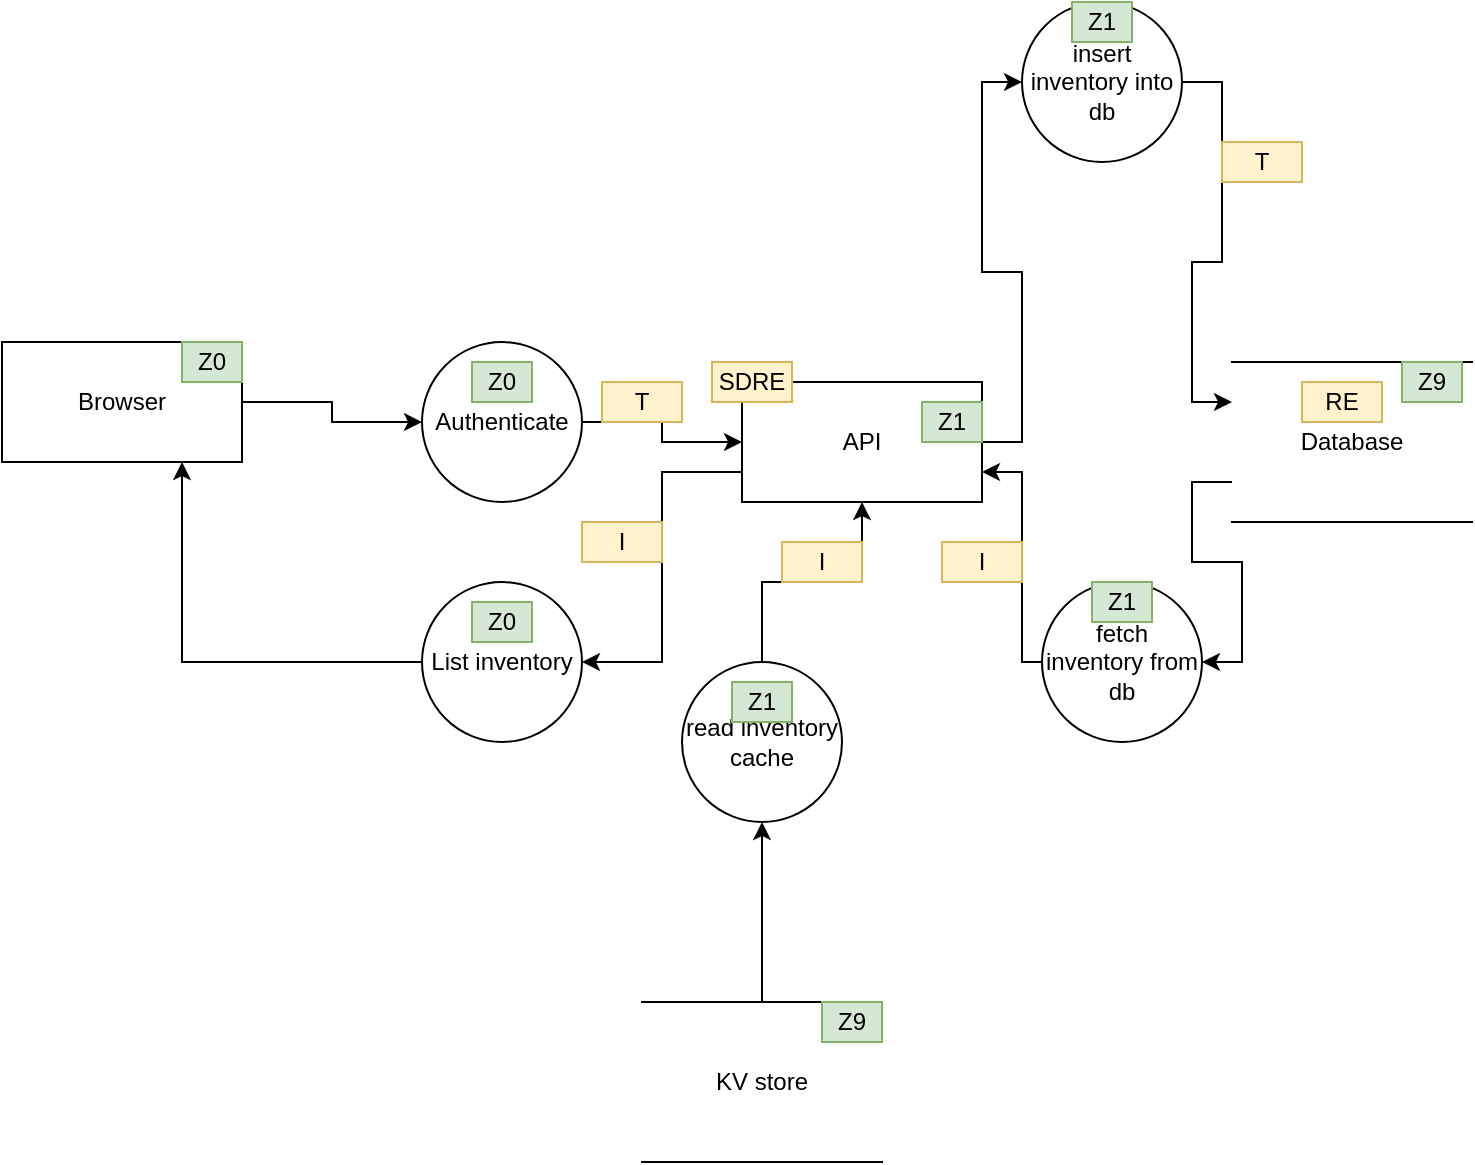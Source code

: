 <mxfile version="13.5.1" type="device"><diagram id="mxVGeZPcSN8p0jkKIV3h" name="Page-1"><mxGraphModel dx="910" dy="680" grid="1" gridSize="10" guides="1" tooltips="1" connect="1" arrows="1" fold="1" page="1" pageScale="1" pageWidth="850" pageHeight="1100" math="0" shadow="0"><root><mxCell id="0"/><mxCell id="1" parent="0"/><mxCell id="X9lThrXeacAWwsf6QYFT-6" style="edgeStyle=orthogonalEdgeStyle;rounded=0;orthogonalLoop=1;jettySize=auto;html=1;exitX=1;exitY=0.5;exitDx=0;exitDy=0;entryX=0;entryY=0.5;entryDx=0;entryDy=0;" parent="1" source="X9lThrXeacAWwsf6QYFT-1" target="X9lThrXeacAWwsf6QYFT-2" edge="1"><mxGeometry relative="1" as="geometry"/></mxCell><mxCell id="X9lThrXeacAWwsf6QYFT-1" value="Browser" style="rounded=0;whiteSpace=wrap;html=1;" parent="1" vertex="1"><mxGeometry x="100" y="250" width="120" height="60" as="geometry"/></mxCell><mxCell id="X9lThrXeacAWwsf6QYFT-7" style="edgeStyle=orthogonalEdgeStyle;rounded=0;orthogonalLoop=1;jettySize=auto;html=1;exitX=1;exitY=0.5;exitDx=0;exitDy=0;entryX=0;entryY=0.5;entryDx=0;entryDy=0;" parent="1" source="X9lThrXeacAWwsf6QYFT-2" target="X9lThrXeacAWwsf6QYFT-4" edge="1"><mxGeometry relative="1" as="geometry"/></mxCell><mxCell id="X9lThrXeacAWwsf6QYFT-2" value="Authenticate" style="ellipse;whiteSpace=wrap;html=1;aspect=fixed;" parent="1" vertex="1"><mxGeometry x="310" y="250" width="80" height="80" as="geometry"/></mxCell><mxCell id="X9lThrXeacAWwsf6QYFT-11" style="edgeStyle=orthogonalEdgeStyle;rounded=0;orthogonalLoop=1;jettySize=auto;html=1;exitX=0;exitY=0.75;exitDx=0;exitDy=0;entryX=1;entryY=0.5;entryDx=0;entryDy=0;" parent="1" source="X9lThrXeacAWwsf6QYFT-3" target="RZ1CnQDrGwNfRQLbt5ZH-14" edge="1"><mxGeometry relative="1" as="geometry"/></mxCell><mxCell id="X9lThrXeacAWwsf6QYFT-3" value="Database" style="shape=partialRectangle;whiteSpace=wrap;html=1;left=0;right=0;fillColor=none;" parent="1" vertex="1"><mxGeometry x="715" y="260" width="120" height="80" as="geometry"/></mxCell><mxCell id="X9lThrXeacAWwsf6QYFT-8" style="edgeStyle=orthogonalEdgeStyle;rounded=0;orthogonalLoop=1;jettySize=auto;html=1;exitX=1;exitY=0.5;exitDx=0;exitDy=0;entryX=0;entryY=0.5;entryDx=0;entryDy=0;" parent="1" source="X9lThrXeacAWwsf6QYFT-4" target="RZ1CnQDrGwNfRQLbt5ZH-16" edge="1"><mxGeometry relative="1" as="geometry"/></mxCell><mxCell id="X9lThrXeacAWwsf6QYFT-12" style="edgeStyle=orthogonalEdgeStyle;rounded=0;orthogonalLoop=1;jettySize=auto;html=1;exitX=0;exitY=0.75;exitDx=0;exitDy=0;entryX=1;entryY=0.5;entryDx=0;entryDy=0;" parent="1" source="X9lThrXeacAWwsf6QYFT-4" target="X9lThrXeacAWwsf6QYFT-5" edge="1"><mxGeometry relative="1" as="geometry"/></mxCell><mxCell id="X9lThrXeacAWwsf6QYFT-4" value="API" style="rounded=0;whiteSpace=wrap;html=1;" parent="1" vertex="1"><mxGeometry x="470" y="270" width="120" height="60" as="geometry"/></mxCell><mxCell id="X9lThrXeacAWwsf6QYFT-13" style="edgeStyle=orthogonalEdgeStyle;rounded=0;orthogonalLoop=1;jettySize=auto;html=1;exitX=0;exitY=0.5;exitDx=0;exitDy=0;entryX=0.75;entryY=1;entryDx=0;entryDy=0;" parent="1" source="X9lThrXeacAWwsf6QYFT-5" target="X9lThrXeacAWwsf6QYFT-1" edge="1"><mxGeometry relative="1" as="geometry"/></mxCell><mxCell id="X9lThrXeacAWwsf6QYFT-5" value="List inventory" style="ellipse;whiteSpace=wrap;html=1;aspect=fixed;" parent="1" vertex="1"><mxGeometry x="310" y="370" width="80" height="80" as="geometry"/></mxCell><mxCell id="X9lThrXeacAWwsf6QYFT-14" value="Z0" style="text;html=1;strokeColor=#82b366;fillColor=#d5e8d4;align=center;verticalAlign=middle;whiteSpace=wrap;overflow=hidden;" parent="1" vertex="1"><mxGeometry x="190" y="250" width="30" height="20" as="geometry"/></mxCell><mxCell id="X9lThrXeacAWwsf6QYFT-15" value="Z0" style="text;html=1;strokeColor=#82b366;fillColor=#d5e8d4;align=center;verticalAlign=middle;whiteSpace=wrap;overflow=hidden;" parent="1" vertex="1"><mxGeometry x="335" y="260" width="30" height="20" as="geometry"/></mxCell><mxCell id="X9lThrXeacAWwsf6QYFT-16" value="Z0" style="text;html=1;strokeColor=#82b366;fillColor=#d5e8d4;align=center;verticalAlign=middle;whiteSpace=wrap;overflow=hidden;" parent="1" vertex="1"><mxGeometry x="335" y="380" width="30" height="20" as="geometry"/></mxCell><mxCell id="X9lThrXeacAWwsf6QYFT-17" value="Z1" style="text;html=1;strokeColor=#82b366;fillColor=#d5e8d4;align=center;verticalAlign=middle;whiteSpace=wrap;overflow=hidden;" parent="1" vertex="1"><mxGeometry x="560" y="280" width="30" height="20" as="geometry"/></mxCell><mxCell id="X9lThrXeacAWwsf6QYFT-18" value="Z9" style="text;html=1;strokeColor=#82b366;fillColor=#d5e8d4;align=center;verticalAlign=middle;whiteSpace=wrap;overflow=hidden;" parent="1" vertex="1"><mxGeometry x="800" y="260" width="30" height="20" as="geometry"/></mxCell><mxCell id="RZ1CnQDrGwNfRQLbt5ZH-10" style="edgeStyle=orthogonalEdgeStyle;rounded=0;orthogonalLoop=1;jettySize=auto;html=1;exitX=0.5;exitY=0;exitDx=0;exitDy=0;" edge="1" parent="1" source="RZ1CnQDrGwNfRQLbt5ZH-7" target="X9lThrXeacAWwsf6QYFT-4"><mxGeometry relative="1" as="geometry"/></mxCell><mxCell id="RZ1CnQDrGwNfRQLbt5ZH-7" value="read inventory cache" style="ellipse;whiteSpace=wrap;html=1;aspect=fixed;" vertex="1" parent="1"><mxGeometry x="440" y="410" width="80" height="80" as="geometry"/></mxCell><mxCell id="RZ1CnQDrGwNfRQLbt5ZH-9" style="edgeStyle=orthogonalEdgeStyle;rounded=0;orthogonalLoop=1;jettySize=auto;html=1;exitX=0.5;exitY=0;exitDx=0;exitDy=0;entryX=0.5;entryY=1;entryDx=0;entryDy=0;" edge="1" parent="1" source="RZ1CnQDrGwNfRQLbt5ZH-8" target="RZ1CnQDrGwNfRQLbt5ZH-7"><mxGeometry relative="1" as="geometry"/></mxCell><mxCell id="RZ1CnQDrGwNfRQLbt5ZH-8" value="KV store" style="shape=partialRectangle;whiteSpace=wrap;html=1;left=0;right=0;fillColor=none;" vertex="1" parent="1"><mxGeometry x="420" y="580" width="120" height="80" as="geometry"/></mxCell><mxCell id="RZ1CnQDrGwNfRQLbt5ZH-11" value="Z9" style="text;html=1;strokeColor=#82b366;fillColor=#d5e8d4;align=center;verticalAlign=middle;whiteSpace=wrap;overflow=hidden;" vertex="1" parent="1"><mxGeometry x="510" y="580" width="30" height="20" as="geometry"/></mxCell><mxCell id="RZ1CnQDrGwNfRQLbt5ZH-12" value="Z1" style="text;html=1;strokeColor=#82b366;fillColor=#d5e8d4;align=center;verticalAlign=middle;whiteSpace=wrap;overflow=hidden;" vertex="1" parent="1"><mxGeometry x="465" y="420" width="30" height="20" as="geometry"/></mxCell><mxCell id="RZ1CnQDrGwNfRQLbt5ZH-15" style="edgeStyle=orthogonalEdgeStyle;rounded=0;orthogonalLoop=1;jettySize=auto;html=1;exitX=0;exitY=0.5;exitDx=0;exitDy=0;entryX=1;entryY=0.75;entryDx=0;entryDy=0;" edge="1" parent="1" source="RZ1CnQDrGwNfRQLbt5ZH-14" target="X9lThrXeacAWwsf6QYFT-4"><mxGeometry relative="1" as="geometry"><Array as="points"><mxPoint x="610" y="315"/></Array></mxGeometry></mxCell><mxCell id="RZ1CnQDrGwNfRQLbt5ZH-14" value="fetch inventory from db" style="ellipse;whiteSpace=wrap;html=1;aspect=fixed;" vertex="1" parent="1"><mxGeometry x="620" y="370" width="80" height="80" as="geometry"/></mxCell><mxCell id="RZ1CnQDrGwNfRQLbt5ZH-17" style="edgeStyle=orthogonalEdgeStyle;rounded=0;orthogonalLoop=1;jettySize=auto;html=1;exitX=1;exitY=0.5;exitDx=0;exitDy=0;entryX=0;entryY=0.25;entryDx=0;entryDy=0;" edge="1" parent="1" source="RZ1CnQDrGwNfRQLbt5ZH-16" target="X9lThrXeacAWwsf6QYFT-3"><mxGeometry relative="1" as="geometry"/></mxCell><mxCell id="RZ1CnQDrGwNfRQLbt5ZH-16" value="insert inventory into db" style="ellipse;whiteSpace=wrap;html=1;aspect=fixed;" vertex="1" parent="1"><mxGeometry x="610" y="80" width="80" height="80" as="geometry"/></mxCell><mxCell id="RZ1CnQDrGwNfRQLbt5ZH-18" value="Z1" style="text;html=1;strokeColor=#82b366;fillColor=#d5e8d4;align=center;verticalAlign=middle;whiteSpace=wrap;overflow=hidden;" vertex="1" parent="1"><mxGeometry x="635" y="80" width="30" height="20" as="geometry"/></mxCell><mxCell id="RZ1CnQDrGwNfRQLbt5ZH-19" value="Z1" style="text;html=1;strokeColor=#82b366;fillColor=#d5e8d4;align=center;verticalAlign=middle;whiteSpace=wrap;overflow=hidden;" vertex="1" parent="1"><mxGeometry x="645" y="370" width="30" height="20" as="geometry"/></mxCell><mxCell id="RZ1CnQDrGwNfRQLbt5ZH-23" value="SDRE" style="text;html=1;strokeColor=#d6b656;fillColor=#fff2cc;align=center;verticalAlign=middle;whiteSpace=wrap;overflow=hidden;" vertex="1" parent="1"><mxGeometry x="455" y="260" width="40" height="20" as="geometry"/></mxCell><mxCell id="RZ1CnQDrGwNfRQLbt5ZH-28" value="RE" style="text;html=1;strokeColor=#d6b656;fillColor=#fff2cc;align=center;verticalAlign=middle;whiteSpace=wrap;overflow=hidden;" vertex="1" parent="1"><mxGeometry x="750" y="270" width="40" height="20" as="geometry"/></mxCell><mxCell id="RZ1CnQDrGwNfRQLbt5ZH-31" value="T" style="text;html=1;strokeColor=#d6b656;fillColor=#fff2cc;align=center;verticalAlign=middle;whiteSpace=wrap;overflow=hidden;" vertex="1" parent="1"><mxGeometry x="710" y="150" width="40" height="20" as="geometry"/></mxCell><mxCell id="RZ1CnQDrGwNfRQLbt5ZH-34" value="T" style="text;html=1;strokeColor=#d6b656;fillColor=#fff2cc;align=center;verticalAlign=middle;whiteSpace=wrap;overflow=hidden;" vertex="1" parent="1"><mxGeometry x="400" y="270" width="40" height="20" as="geometry"/></mxCell><mxCell id="RZ1CnQDrGwNfRQLbt5ZH-35" value="I" style="text;html=1;strokeColor=#d6b656;fillColor=#fff2cc;align=center;verticalAlign=middle;whiteSpace=wrap;overflow=hidden;" vertex="1" parent="1"><mxGeometry x="570" y="350" width="40" height="20" as="geometry"/></mxCell><mxCell id="RZ1CnQDrGwNfRQLbt5ZH-36" value="I" style="text;html=1;strokeColor=#d6b656;fillColor=#fff2cc;align=center;verticalAlign=middle;whiteSpace=wrap;overflow=hidden;" vertex="1" parent="1"><mxGeometry x="490" y="350" width="40" height="20" as="geometry"/></mxCell><mxCell id="RZ1CnQDrGwNfRQLbt5ZH-37" value="I" style="text;html=1;strokeColor=#d6b656;fillColor=#fff2cc;align=center;verticalAlign=middle;whiteSpace=wrap;overflow=hidden;" vertex="1" parent="1"><mxGeometry x="390" y="340" width="40" height="20" as="geometry"/></mxCell></root></mxGraphModel></diagram></mxfile>